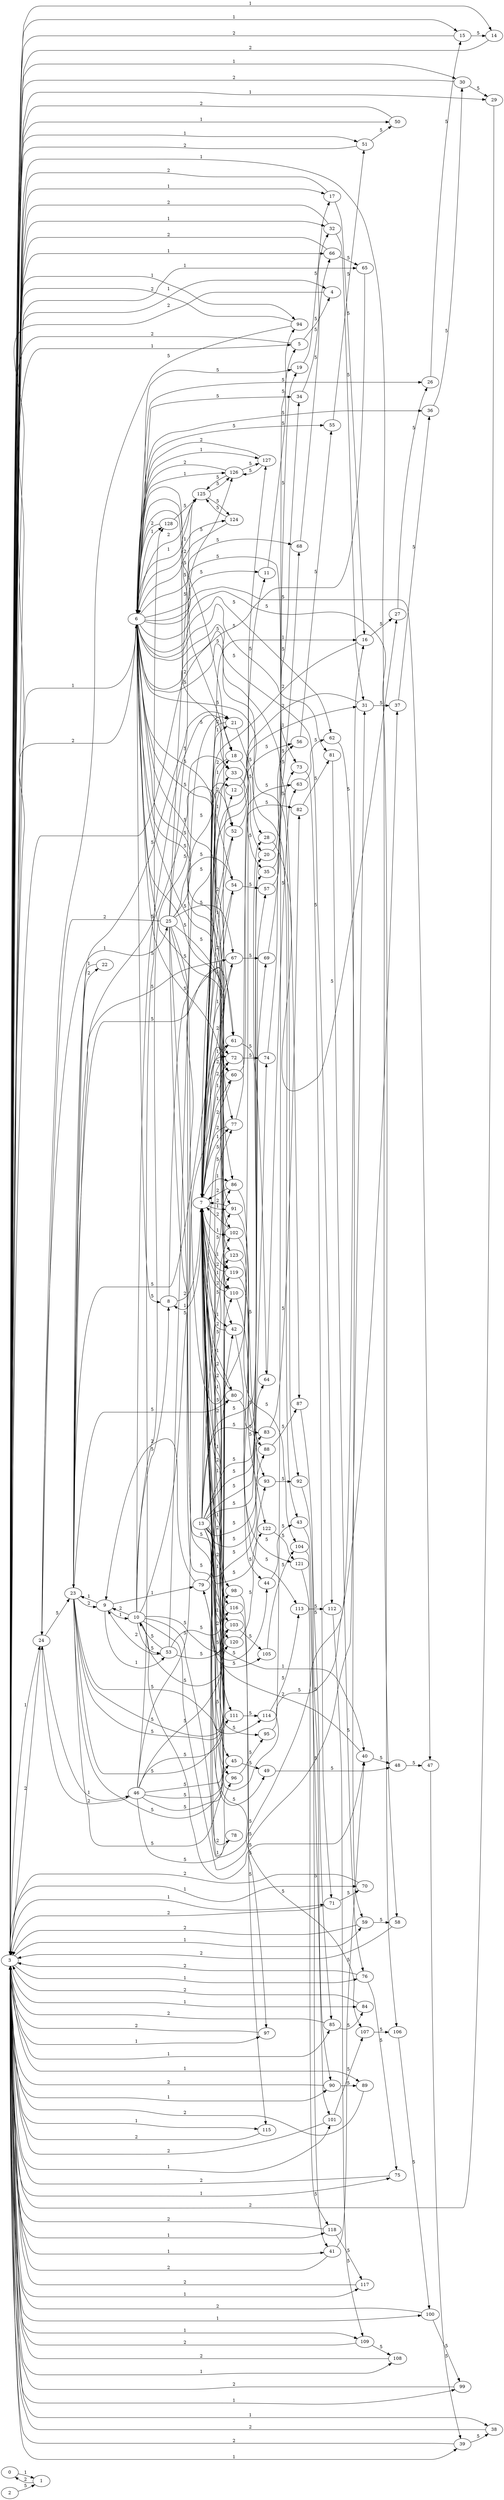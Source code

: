 digraph AST {
rankdir=LR
0; 1; 2; 3; 4; 5; 6; 7; 8; 9; 10; 11; 12; 13; 14; 15; 16; 17; 18; 19; 20; 21; 22; 23; 24; 25; 26; 27; 28; 29; 30; 31; 32; 33; 34; 35; 36; 37; 38; 39; 40; 41; 42; 43; 44; 45; 46; 47; 48; 49; 50; 51; 52; 53; 54; 55; 56; 57; 58; 59; 60; 61; 62; 63; 64; 65; 66; 67; 68; 69; 70; 71; 72; 73; 74; 75; 76; 77; 78; 79; 80; 81; 82; 83; 84; 85; 86; 87; 88; 89; 90; 91; 92; 93; 94; 95; 96; 97; 98; 99; 100; 101; 102; 103; 104; 105; 106; 107; 108; 109; 110; 111; 112; 113; 114; 115; 116; 117; 118; 119; 120; 121; 122; 123; 124; 125; 126; 127; 128; 
0 -> 1[label="1"]
1 -> 0[label="2"]
2 -> 1[label="5"]
3 -> 4[label="1"]
3 -> 5[label="1"]
3 -> 6[label="1"]
3 -> 14[label="1"]
3 -> 15[label="1"]
3 -> 17[label="1"]
3 -> 29[label="1"]
3 -> 30[label="1"]
3 -> 32[label="1"]
3 -> 38[label="1"]
3 -> 39[label="1"]
3 -> 41[label="1"]
3 -> 50[label="1"]
3 -> 51[label="1"]
3 -> 58[label="1"]
3 -> 59[label="1"]
3 -> 65[label="1"]
3 -> 66[label="1"]
3 -> 70[label="1"]
3 -> 71[label="1"]
3 -> 75[label="1"]
3 -> 76[label="1"]
3 -> 84[label="1"]
3 -> 85[label="1"]
3 -> 89[label="1"]
3 -> 90[label="1"]
3 -> 24[label="1"]
3 -> 94[label="1"]
3 -> 97[label="1"]
3 -> 99[label="1"]
3 -> 100[label="1"]
3 -> 101[label="1"]
3 -> 108[label="1"]
3 -> 109[label="1"]
3 -> 115[label="1"]
3 -> 117[label="1"]
3 -> 118[label="1"]
4 -> 3[label="2"]
5 -> 3[label="2"]
5 -> 4[label="5"]
6 -> 3[label="2"]
6 -> 8[label="5"]
6 -> 11[label="5"]
6 -> 18[label="5"]
6 -> 19[label="5"]
6 -> 26[label="5"]
6 -> 33[label="5"]
6 -> 34[label="5"]
6 -> 36[label="5"]
6 -> 42[label="5"]
6 -> 43[label="5"]
6 -> 47[label="5"]
6 -> 52[label="5"]
6 -> 55[label="5"]
6 -> 61[label="5"]
6 -> 62[label="5"]
6 -> 68[label="5"]
6 -> 73[label="5"]
6 -> 77[label="5"]
6 -> 81[label="5"]
6 -> 86[label="5"]
6 -> 87[label="5"]
6 -> 91[label="5"]
6 -> 92[label="5"]
6 -> 102[label="5"]
6 -> 106[label="5"]
6 -> 110[label="5"]
6 -> 112[label="5"]
6 -> 119[label="5"]
6 -> 123[label="5"]
6 -> 124[label="1"]
6 -> 125[label="1"]
6 -> 126[label="1"]
6 -> 127[label="1"]
6 -> 128[label="1"]
7 -> 8[label="1"]
7 -> 16[label="1"]
7 -> 18[label="1"]
7 -> 21[label="1"]
7 -> 31[label="1"]
7 -> 33[label="1"]
7 -> 40[label="1"]
7 -> 42[label="1"]
7 -> 45[label="1"]
7 -> 52[label="1"]
7 -> 54[label="1"]
7 -> 60[label="1"]
7 -> 61[label="1"]
7 -> 67[label="1"]
7 -> 72[label="1"]
7 -> 77[label="1"]
7 -> 80[label="1"]
7 -> 86[label="1"]
7 -> 91[label="1"]
7 -> 98[label="1"]
7 -> 102[label="1"]
7 -> 103[label="1"]
7 -> 110[label="1"]
7 -> 111[label="1"]
7 -> 116[label="1"]
7 -> 119[label="1"]
7 -> 120[label="1"]
8 -> 7[label="2"]
8 -> 12[label="5"]
9 -> 10[label="1"]
9 -> 53[label="1"]
9 -> 79[label="1"]
9 -> 23[label="1"]
10 -> 9[label="2"]
10 -> 8[label="5"]
10 -> 16[label="5"]
10 -> 18[label="5"]
10 -> 31[label="5"]
10 -> 33[label="5"]
10 -> 40[label="5"]
10 -> 42[label="5"]
10 -> 61[label="5"]
10 -> 110[label="5"]
10 -> 53[label="5"]
11 -> 5[label="5"]
12 -> 11[label="5"]
13 -> 12[label="5"]
13 -> 20[label="5"]
13 -> 28[label="5"]
13 -> 35[label="5"]
13 -> 37[label="5"]
13 -> 44[label="5"]
13 -> 49[label="5"]
13 -> 57[label="5"]
13 -> 64[label="5"]
13 -> 69[label="5"]
13 -> 74[label="5"]
13 -> 83[label="5"]
13 -> 88[label="5"]
13 -> 93[label="5"]
13 -> 96[label="5"]
13 -> 105[label="5"]
13 -> 107[label="5"]
13 -> 114[label="5"]
13 -> 123[label="5"]
14 -> 3[label="2"]
15 -> 3[label="2"]
15 -> 14[label="5"]
16 -> 7[label="2"]
16 -> 27[label="5"]
17 -> 3[label="2"]
17 -> 16[label="5"]
18 -> 7[label="2"]
18 -> 20[label="5"]
19 -> 17[label="5"]
20 -> 19[label="5"]
21 -> 7[label="2"]
21 -> 28[label="5"]
22 -> 23[label="1"]
23 -> 22[label="2"]
23 -> 21[label="5"]
23 -> 45[label="5"]
23 -> 54[label="5"]
23 -> 60[label="5"]
23 -> 67[label="5"]
23 -> 72[label="5"]
23 -> 80[label="5"]
23 -> 98[label="5"]
23 -> 103[label="5"]
23 -> 111[label="5"]
23 -> 116[label="5"]
23 -> 120[label="5"]
23 -> 9[label="2"]
24 -> 25[label="1"]
24 -> 46[label="1"]
24 -> 3[label="2"]
24 -> 23[label="5"]
25 -> 24[label="2"]
25 -> 21[label="5"]
25 -> 54[label="5"]
25 -> 60[label="5"]
25 -> 67[label="5"]
25 -> 95[label="5"]
25 -> 103[label="5"]
25 -> 116[label="5"]
25 -> 126[label="5"]
25 -> 127[label="5"]
25 -> 125[label="5"]
26 -> 15[label="5"]
27 -> 26[label="5"]
28 -> 27[label="5"]
29 -> 3[label="2"]
30 -> 3[label="2"]
30 -> 29[label="5"]
31 -> 7[label="2"]
31 -> 37[label="5"]
32 -> 3[label="2"]
32 -> 31[label="5"]
33 -> 7[label="2"]
33 -> 35[label="5"]
34 -> 32[label="5"]
35 -> 34[label="5"]
36 -> 30[label="5"]
37 -> 36[label="5"]
38 -> 3[label="2"]
39 -> 3[label="2"]
39 -> 38[label="5"]
40 -> 7[label="2"]
40 -> 48[label="5"]
41 -> 3[label="2"]
41 -> 40[label="5"]
42 -> 7[label="2"]
42 -> 44[label="5"]
43 -> 41[label="5"]
44 -> 43[label="5"]
45 -> 7[label="2"]
45 -> 49[label="5"]
46 -> 24[label="2"]
46 -> 45[label="5"]
46 -> 72[label="5"]
46 -> 80[label="5"]
46 -> 96[label="5"]
46 -> 98[label="5"]
46 -> 111[label="5"]
46 -> 120[label="5"]
46 -> 128[label="5"]
47 -> 39[label="5"]
48 -> 47[label="5"]
49 -> 48[label="5"]
50 -> 3[label="2"]
51 -> 3[label="2"]
51 -> 50[label="5"]
52 -> 7[label="2"]
52 -> 56[label="5"]
53 -> 9[label="2"]
53 -> 52[label="5"]
53 -> 91[label="5"]
53 -> 119[label="5"]
53 -> 10[label="5"]
54 -> 7[label="2"]
54 -> 57[label="5"]
55 -> 51[label="5"]
56 -> 55[label="5"]
57 -> 56[label="5"]
58 -> 3[label="2"]
59 -> 3[label="2"]
59 -> 58[label="5"]
60 -> 7[label="2"]
60 -> 63[label="5"]
61 -> 7[label="2"]
61 -> 64[label="5"]
62 -> 59[label="5"]
63 -> 62[label="5"]
64 -> 63[label="5"]
65 -> 3[label="2"]
66 -> 3[label="2"]
66 -> 65[label="5"]
67 -> 7[label="2"]
67 -> 69[label="5"]
68 -> 66[label="5"]
69 -> 68[label="5"]
70 -> 3[label="2"]
71 -> 3[label="2"]
71 -> 70[label="5"]
72 -> 7[label="2"]
72 -> 74[label="5"]
73 -> 71[label="5"]
74 -> 73[label="5"]
75 -> 3[label="2"]
76 -> 3[label="2"]
76 -> 75[label="5"]
77 -> 7[label="2"]
77 -> 82[label="5"]
78 -> 79[label="1"]
79 -> 78[label="2"]
79 -> 77[label="5"]
79 -> 86[label="5"]
79 -> 102[label="5"]
79 -> 9[label="2"]
80 -> 7[label="2"]
80 -> 83[label="5"]
81 -> 76[label="5"]
82 -> 81[label="5"]
83 -> 82[label="5"]
84 -> 3[label="2"]
85 -> 3[label="2"]
85 -> 84[label="5"]
86 -> 7[label="2"]
86 -> 88[label="5"]
87 -> 85[label="5"]
88 -> 87[label="5"]
89 -> 3[label="2"]
90 -> 3[label="2"]
90 -> 89[label="5"]
91 -> 7[label="2"]
91 -> 93[label="5"]
92 -> 90[label="5"]
93 -> 92[label="5"]
94 -> 3[label="2"]
94 -> 24[label="5"]
95 -> 94[label="5"]
96 -> 95[label="5"]
97 -> 3[label="2"]
98 -> 7[label="2"]
98 -> 97[label="5"]
99 -> 3[label="2"]
100 -> 3[label="2"]
100 -> 99[label="5"]
101 -> 3[label="2"]
101 -> 107[label="5"]
102 -> 7[label="2"]
102 -> 104[label="5"]
103 -> 7[label="2"]
103 -> 105[label="5"]
104 -> 101[label="5"]
105 -> 104[label="5"]
106 -> 100[label="5"]
107 -> 106[label="5"]
108 -> 3[label="2"]
109 -> 3[label="2"]
109 -> 108[label="5"]
110 -> 7[label="2"]
110 -> 113[label="5"]
111 -> 7[label="2"]
111 -> 114[label="5"]
112 -> 109[label="5"]
113 -> 112[label="5"]
114 -> 113[label="5"]
115 -> 3[label="2"]
116 -> 7[label="2"]
116 -> 115[label="5"]
117 -> 3[label="2"]
118 -> 3[label="2"]
118 -> 117[label="5"]
119 -> 7[label="2"]
119 -> 121[label="5"]
120 -> 7[label="2"]
120 -> 122[label="5"]
121 -> 118[label="5"]
122 -> 121[label="5"]
123 -> 122[label="5"]
124 -> 6[label="2"]
124 -> 125[label="5"]
125 -> 6[label="2"]
125 -> 126[label="5"]
125 -> 124[label="5"]
126 -> 6[label="2"]
126 -> 127[label="5"]
126 -> 125[label="5"]
127 -> 6[label="2"]
127 -> 126[label="5"]
128 -> 6[label="2"]
128 -> 125[label="5"]
}
